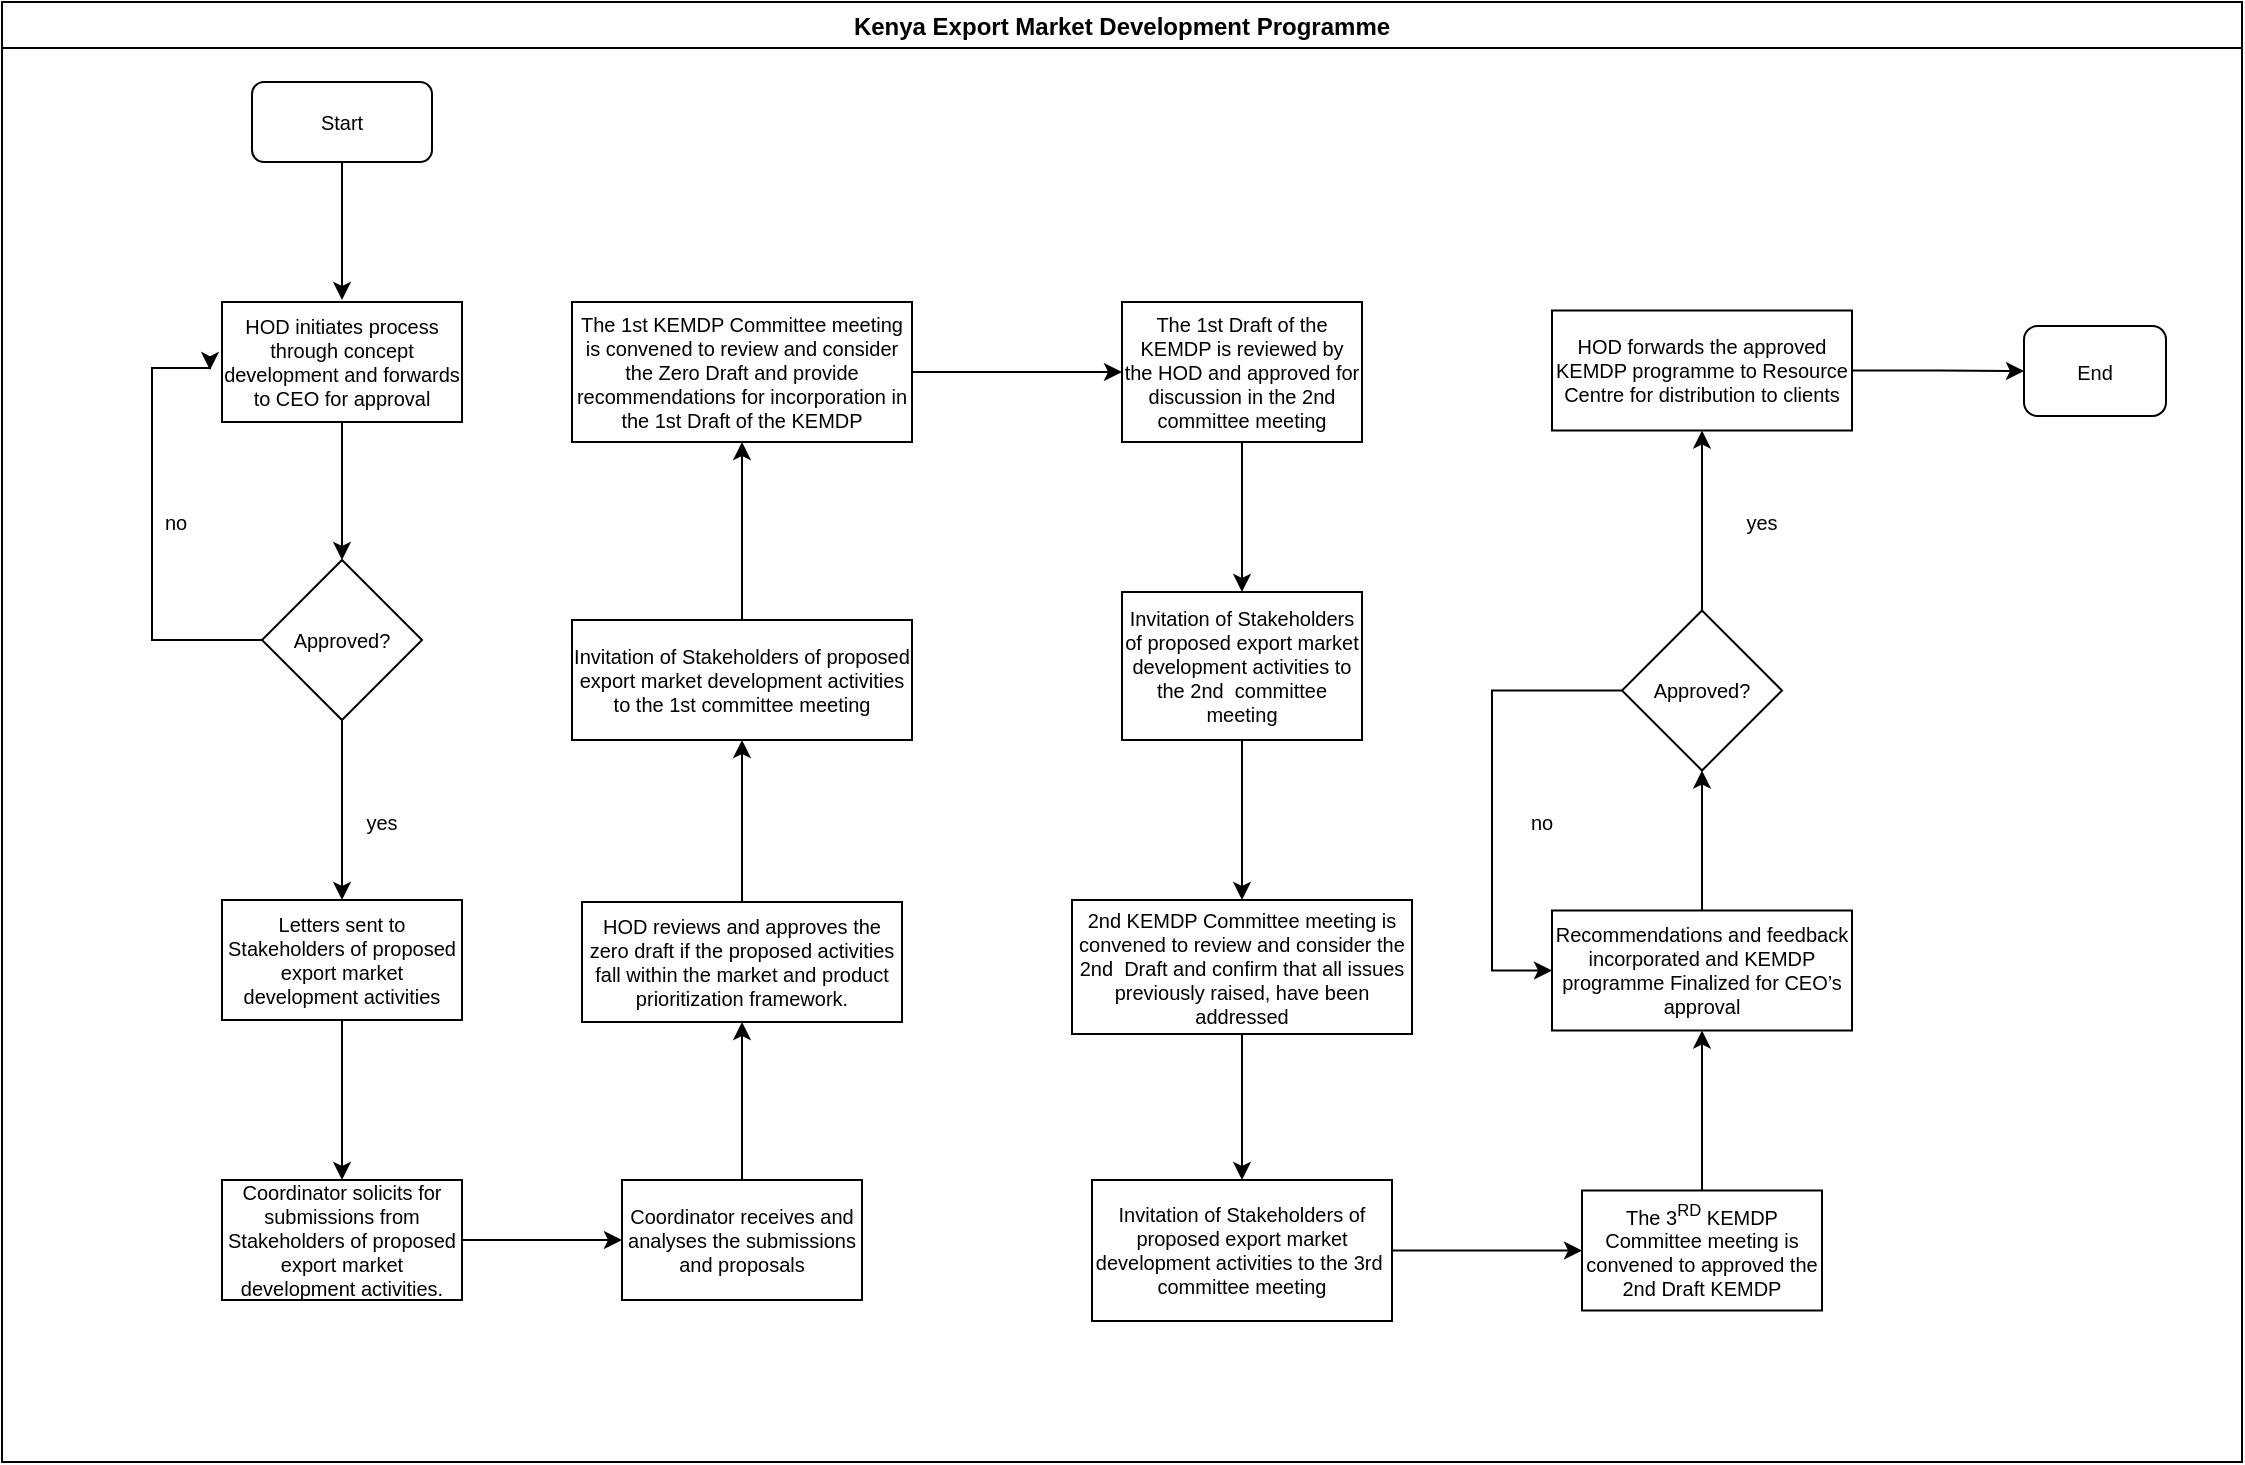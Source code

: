 <mxfile version="13.7.1" type="github">
  <diagram id="_fQHyTpFN4VD1cPMnVrm" name="Page-1">
    <mxGraphModel dx="910" dy="487" grid="1" gridSize="10" guides="1" tooltips="1" connect="1" arrows="1" fold="1" page="1" pageScale="1" pageWidth="1169" pageHeight="827" math="0" shadow="0">
      <root>
        <mxCell id="0" />
        <mxCell id="1" parent="0" />
        <mxCell id="ZYfloAIm-09mC1gvutvd-1" value="&#xa;Kenya Export Market Development Programme&#xa;" style="swimlane;" vertex="1" parent="1">
          <mxGeometry x="25" y="41" width="1120" height="730" as="geometry" />
        </mxCell>
        <mxCell id="ZYfloAIm-09mC1gvutvd-2" value="Start" style="rounded=1;whiteSpace=wrap;html=1;fontSize=10;" vertex="1" parent="ZYfloAIm-09mC1gvutvd-1">
          <mxGeometry x="125" y="40" width="90" height="40" as="geometry" />
        </mxCell>
        <mxCell id="ZYfloAIm-09mC1gvutvd-3" value="HOD initiates process through concept development and forwards to CEO for approval" style="rounded=0;whiteSpace=wrap;html=1;fontSize=10;" vertex="1" parent="ZYfloAIm-09mC1gvutvd-1">
          <mxGeometry x="110" y="150" width="120" height="60" as="geometry" />
        </mxCell>
        <mxCell id="ZYfloAIm-09mC1gvutvd-12" value="no" style="text;html=1;strokeColor=none;fillColor=none;align=center;verticalAlign=middle;whiteSpace=wrap;rounded=0;fontSize=10;" vertex="1" parent="ZYfloAIm-09mC1gvutvd-1">
          <mxGeometry x="67" y="250" width="40" height="20" as="geometry" />
        </mxCell>
        <mxCell id="ZYfloAIm-09mC1gvutvd-15" value="yes" style="text;html=1;strokeColor=none;fillColor=none;align=center;verticalAlign=middle;whiteSpace=wrap;rounded=0;fontSize=10;" vertex="1" parent="ZYfloAIm-09mC1gvutvd-1">
          <mxGeometry x="170" y="400" width="40" height="20" as="geometry" />
        </mxCell>
        <mxCell id="ZYfloAIm-09mC1gvutvd-20" value="&lt;span style=&quot;font-weight: normal&quot;&gt;&lt;font face=&quot;Arial, serif&quot;&gt;&lt;span lang=&quot;en-GB&quot;&gt;HOD reviews and approves the zero draft if the proposed activities fall within the market and product prioritization framework.&lt;/span&gt;&lt;/font&gt;&lt;/span&gt;" style="whiteSpace=wrap;html=1;rounded=0;fontSize=10;fontStyle=1;" vertex="1" parent="ZYfloAIm-09mC1gvutvd-1">
          <mxGeometry x="290" y="450" width="160" height="60" as="geometry" />
        </mxCell>
        <mxCell id="ZYfloAIm-09mC1gvutvd-42" value="yes" style="text;html=1;strokeColor=none;fillColor=none;align=center;verticalAlign=middle;whiteSpace=wrap;rounded=0;fontSize=10;" vertex="1" parent="ZYfloAIm-09mC1gvutvd-1">
          <mxGeometry x="860" y="250" width="40" height="20" as="geometry" />
        </mxCell>
        <mxCell id="ZYfloAIm-09mC1gvutvd-45" value="no" style="text;html=1;strokeColor=none;fillColor=none;align=center;verticalAlign=middle;whiteSpace=wrap;rounded=0;fontSize=10;" vertex="1" parent="ZYfloAIm-09mC1gvutvd-1">
          <mxGeometry x="750" y="400" width="40" height="20" as="geometry" />
        </mxCell>
        <mxCell id="ZYfloAIm-09mC1gvutvd-48" value="End" style="rounded=1;whiteSpace=wrap;html=1;fontSize=10;" vertex="1" parent="ZYfloAIm-09mC1gvutvd-1">
          <mxGeometry x="1011" y="162" width="71" height="45" as="geometry" />
        </mxCell>
        <mxCell id="ZYfloAIm-09mC1gvutvd-5" value="" style="edgeStyle=orthogonalEdgeStyle;rounded=0;orthogonalLoop=1;jettySize=auto;html=1;fontSize=9;" edge="1" parent="1" source="ZYfloAIm-09mC1gvutvd-2">
          <mxGeometry relative="1" as="geometry">
            <mxPoint x="195" y="190" as="targetPoint" />
          </mxGeometry>
        </mxCell>
        <mxCell id="ZYfloAIm-09mC1gvutvd-9" value="" style="edgeStyle=orthogonalEdgeStyle;rounded=0;orthogonalLoop=1;jettySize=auto;html=1;fontSize=9;entryX=-0.05;entryY=0.567;entryDx=0;entryDy=0;entryPerimeter=0;" edge="1" parent="1" source="ZYfloAIm-09mC1gvutvd-6" target="ZYfloAIm-09mC1gvutvd-3">
          <mxGeometry relative="1" as="geometry">
            <mxPoint x="95" y="360" as="targetPoint" />
            <Array as="points">
              <mxPoint x="100" y="360" />
              <mxPoint x="100" y="224" />
            </Array>
          </mxGeometry>
        </mxCell>
        <mxCell id="ZYfloAIm-09mC1gvutvd-14" value="" style="edgeStyle=orthogonalEdgeStyle;rounded=0;orthogonalLoop=1;jettySize=auto;html=1;fontSize=9;" edge="1" parent="1" source="ZYfloAIm-09mC1gvutvd-6" target="ZYfloAIm-09mC1gvutvd-13">
          <mxGeometry relative="1" as="geometry" />
        </mxCell>
        <mxCell id="ZYfloAIm-09mC1gvutvd-6" value="Approved?" style="rhombus;whiteSpace=wrap;html=1;rounded=0;fontSize=10;" vertex="1" parent="1">
          <mxGeometry x="155" y="320" width="80" height="80" as="geometry" />
        </mxCell>
        <mxCell id="ZYfloAIm-09mC1gvutvd-7" value="" style="edgeStyle=orthogonalEdgeStyle;rounded=0;orthogonalLoop=1;jettySize=auto;html=1;fontSize=9;" edge="1" parent="1" source="ZYfloAIm-09mC1gvutvd-3" target="ZYfloAIm-09mC1gvutvd-6">
          <mxGeometry relative="1" as="geometry" />
        </mxCell>
        <mxCell id="ZYfloAIm-09mC1gvutvd-17" value="" style="edgeStyle=orthogonalEdgeStyle;rounded=0;orthogonalLoop=1;jettySize=auto;html=1;fontSize=10;" edge="1" parent="1" source="ZYfloAIm-09mC1gvutvd-13" target="ZYfloAIm-09mC1gvutvd-16">
          <mxGeometry relative="1" as="geometry" />
        </mxCell>
        <mxCell id="ZYfloAIm-09mC1gvutvd-13" value="&lt;span style=&quot;font-weight: normal&quot;&gt;&lt;font style=&quot;font-size: 10px&quot; face=&quot;Arial, serif&quot;&gt;&lt;span style=&quot;font-size: 10px&quot; lang=&quot;en-GB&quot;&gt;&lt;span style=&quot;font-size: 10px&quot;&gt;Letters sent&lt;/span&gt;&lt;/span&gt;&lt;/font&gt;&lt;/span&gt;&lt;span style=&quot;font-weight: normal&quot;&gt;&lt;font style=&quot;font-size: 10px&quot; face=&quot;Arial, serif&quot;&gt;&lt;span style=&quot;font-size: 10px&quot; lang=&quot;en-GB&quot;&gt;&lt;span style=&quot;font-size: 10px&quot;&gt; to Stakeholders of proposed export market development activities &lt;/span&gt;&lt;/span&gt;&lt;/font&gt;&lt;br style=&quot;font-size: 10px&quot;&gt;&lt;/span&gt;" style="whiteSpace=wrap;html=1;rounded=0;fontSize=10;fontStyle=1" vertex="1" parent="1">
          <mxGeometry x="135" y="490" width="120" height="60" as="geometry" />
        </mxCell>
        <mxCell id="ZYfloAIm-09mC1gvutvd-19" value="" style="edgeStyle=orthogonalEdgeStyle;rounded=0;orthogonalLoop=1;jettySize=auto;html=1;fontSize=10;" edge="1" parent="1" source="ZYfloAIm-09mC1gvutvd-16" target="ZYfloAIm-09mC1gvutvd-18">
          <mxGeometry relative="1" as="geometry" />
        </mxCell>
        <mxCell id="ZYfloAIm-09mC1gvutvd-16" value="&lt;span style=&quot;font-weight: normal&quot;&gt;&lt;font face=&quot;Arial, serif&quot;&gt;&lt;span lang=&quot;en-GB&quot;&gt;Coordinator&lt;/span&gt;&lt;/font&gt;&lt;/span&gt;&lt;span style=&quot;font-weight: normal&quot;&gt;&lt;font face=&quot;Arial, serif&quot;&gt;&lt;span lang=&quot;en-GB&quot;&gt; solicits for submissions from Stakeholders of proposed export market&lt;/span&gt;&lt;/font&gt;&lt;/span&gt;&lt;span style=&quot;font-weight: normal&quot;&gt;&lt;font face=&quot;Arial, serif&quot;&gt;&lt;span lang=&quot;en-GB&quot;&gt; development activities.&lt;/span&gt;&lt;/font&gt;&lt;/span&gt;" style="whiteSpace=wrap;html=1;rounded=0;fontSize=10;fontStyle=1;" vertex="1" parent="1">
          <mxGeometry x="135" y="630" width="120" height="60" as="geometry" />
        </mxCell>
        <mxCell id="ZYfloAIm-09mC1gvutvd-21" value="" style="edgeStyle=orthogonalEdgeStyle;rounded=0;orthogonalLoop=1;jettySize=auto;html=1;fontSize=10;" edge="1" parent="1" source="ZYfloAIm-09mC1gvutvd-18" target="ZYfloAIm-09mC1gvutvd-20">
          <mxGeometry relative="1" as="geometry" />
        </mxCell>
        <mxCell id="ZYfloAIm-09mC1gvutvd-18" value="&lt;span style=&quot;font-weight: normal&quot;&gt;&lt;font face=&quot;Arial, serif&quot;&gt;&lt;span lang=&quot;en-GB&quot;&gt;Coordinator receives and analyses the submissions and proposals&lt;/span&gt;&lt;/font&gt;&lt;/span&gt;&lt;br/&gt;" style="whiteSpace=wrap;html=1;rounded=0;fontSize=10;fontStyle=1;" vertex="1" parent="1">
          <mxGeometry x="335" y="630" width="120" height="60" as="geometry" />
        </mxCell>
        <mxCell id="ZYfloAIm-09mC1gvutvd-25" value="" style="edgeStyle=orthogonalEdgeStyle;rounded=0;orthogonalLoop=1;jettySize=auto;html=1;fontSize=10;" edge="1" parent="1" source="ZYfloAIm-09mC1gvutvd-22" target="ZYfloAIm-09mC1gvutvd-24">
          <mxGeometry relative="1" as="geometry" />
        </mxCell>
        <mxCell id="ZYfloAIm-09mC1gvutvd-22" value="&lt;font face=&quot;Arial, serif&quot;&gt;&lt;span lang=&quot;en-GB&quot;&gt;Invitation of Stakeholders of proposed export market development activities to the 1st committee meeting&lt;/span&gt;&lt;/font&gt;" style="whiteSpace=wrap;html=1;rounded=0;fontSize=10;fontStyle=0;" vertex="1" parent="1">
          <mxGeometry x="310" y="350" width="170" height="60" as="geometry" />
        </mxCell>
        <mxCell id="ZYfloAIm-09mC1gvutvd-23" value="" style="edgeStyle=orthogonalEdgeStyle;rounded=0;orthogonalLoop=1;jettySize=auto;html=1;fontSize=10;" edge="1" parent="1" source="ZYfloAIm-09mC1gvutvd-20" target="ZYfloAIm-09mC1gvutvd-22">
          <mxGeometry relative="1" as="geometry" />
        </mxCell>
        <mxCell id="ZYfloAIm-09mC1gvutvd-27" value="" style="edgeStyle=orthogonalEdgeStyle;rounded=0;orthogonalLoop=1;jettySize=auto;html=1;fontSize=10;" edge="1" parent="1" source="ZYfloAIm-09mC1gvutvd-24" target="ZYfloAIm-09mC1gvutvd-26">
          <mxGeometry relative="1" as="geometry" />
        </mxCell>
        <mxCell id="ZYfloAIm-09mC1gvutvd-24" value="The 1st KEMDP Committee meeting is convened to review and consider the Zero Draft and provide recommendations for incorporation in the 1st Draft of the KEMDP" style="whiteSpace=wrap;html=1;rounded=0;fontSize=10;fontStyle=0;" vertex="1" parent="1">
          <mxGeometry x="310" y="191" width="170" height="70" as="geometry" />
        </mxCell>
        <mxCell id="ZYfloAIm-09mC1gvutvd-29" value="" style="edgeStyle=orthogonalEdgeStyle;rounded=0;orthogonalLoop=1;jettySize=auto;html=1;fontSize=10;" edge="1" parent="1" source="ZYfloAIm-09mC1gvutvd-26" target="ZYfloAIm-09mC1gvutvd-28">
          <mxGeometry relative="1" as="geometry" />
        </mxCell>
        <mxCell id="ZYfloAIm-09mC1gvutvd-26" value="The 1st Draft of the KEMDP is reviewed by the HOD and approved for discussion in the 2nd committee meeting" style="whiteSpace=wrap;html=1;rounded=0;fontSize=10;fontStyle=0;" vertex="1" parent="1">
          <mxGeometry x="585" y="191" width="120" height="70" as="geometry" />
        </mxCell>
        <mxCell id="ZYfloAIm-09mC1gvutvd-31" value="" style="edgeStyle=orthogonalEdgeStyle;rounded=0;orthogonalLoop=1;jettySize=auto;html=1;fontSize=10;" edge="1" parent="1" source="ZYfloAIm-09mC1gvutvd-28" target="ZYfloAIm-09mC1gvutvd-30">
          <mxGeometry relative="1" as="geometry" />
        </mxCell>
        <mxCell id="ZYfloAIm-09mC1gvutvd-28" value="Invitation of Stakeholders of proposed export market development activities to the 2nd&amp;nbsp; committee meeting" style="whiteSpace=wrap;html=1;rounded=0;fontSize=10;fontStyle=0;" vertex="1" parent="1">
          <mxGeometry x="585" y="336" width="120" height="74" as="geometry" />
        </mxCell>
        <mxCell id="ZYfloAIm-09mC1gvutvd-33" value="" style="edgeStyle=orthogonalEdgeStyle;rounded=0;orthogonalLoop=1;jettySize=auto;html=1;fontSize=10;" edge="1" parent="1" source="ZYfloAIm-09mC1gvutvd-30" target="ZYfloAIm-09mC1gvutvd-32">
          <mxGeometry relative="1" as="geometry" />
        </mxCell>
        <mxCell id="ZYfloAIm-09mC1gvutvd-30" value="2nd KEMDP Committee meeting is convened to review and consider the 2nd&amp;nbsp; Draft and confirm that all issues previously raised, have been addressed" style="whiteSpace=wrap;html=1;rounded=0;fontSize=10;fontStyle=0;" vertex="1" parent="1">
          <mxGeometry x="560" y="490" width="170" height="67" as="geometry" />
        </mxCell>
        <mxCell id="ZYfloAIm-09mC1gvutvd-35" value="" style="edgeStyle=orthogonalEdgeStyle;rounded=0;orthogonalLoop=1;jettySize=auto;html=1;fontSize=10;" edge="1" parent="1" source="ZYfloAIm-09mC1gvutvd-32" target="ZYfloAIm-09mC1gvutvd-34">
          <mxGeometry relative="1" as="geometry" />
        </mxCell>
        <mxCell id="ZYfloAIm-09mC1gvutvd-32" value="Invitation of Stakeholders of proposed export market development activities to the 3rd&amp;nbsp; committee meeting" style="whiteSpace=wrap;html=1;rounded=0;fontSize=10;fontStyle=0;" vertex="1" parent="1">
          <mxGeometry x="570" y="630" width="150" height="70.5" as="geometry" />
        </mxCell>
        <mxCell id="ZYfloAIm-09mC1gvutvd-37" value="" style="edgeStyle=orthogonalEdgeStyle;rounded=0;orthogonalLoop=1;jettySize=auto;html=1;fontSize=10;" edge="1" parent="1" source="ZYfloAIm-09mC1gvutvd-34" target="ZYfloAIm-09mC1gvutvd-36">
          <mxGeometry relative="1" as="geometry" />
        </mxCell>
        <mxCell id="ZYfloAIm-09mC1gvutvd-34" value="&lt;font face=&quot;Arial, serif&quot;&gt;&lt;span lang=&quot;en-GB&quot;&gt;The 3&lt;/span&gt;&lt;/font&gt;&lt;sup&gt;&lt;font face=&quot;Arial, serif&quot;&gt;&lt;span lang=&quot;en-GB&quot;&gt;RD&lt;/span&gt;&lt;/font&gt;&lt;/sup&gt;&lt;font face=&quot;Arial, serif&quot;&gt;&lt;span lang=&quot;en-GB&quot;&gt; KEMDP Committee meeting is convened to &lt;/span&gt;&lt;/font&gt;&lt;font color=&quot;#000000&quot;&gt;&lt;font face=&quot;Arial, serif&quot;&gt;approve&lt;/font&gt;&lt;/font&gt;&lt;font color=&quot;#000000&quot;&gt;&lt;font face=&quot;Arial, serif&quot;&gt;d the 2nd Draft KEMDP&lt;/font&gt;&lt;/font&gt;" style="whiteSpace=wrap;html=1;rounded=0;fontSize=10;fontStyle=0;" vertex="1" parent="1">
          <mxGeometry x="815" y="635.25" width="120" height="60" as="geometry" />
        </mxCell>
        <mxCell id="ZYfloAIm-09mC1gvutvd-39" value="" style="edgeStyle=orthogonalEdgeStyle;rounded=0;orthogonalLoop=1;jettySize=auto;html=1;fontSize=10;" edge="1" parent="1" source="ZYfloAIm-09mC1gvutvd-36" target="ZYfloAIm-09mC1gvutvd-38">
          <mxGeometry relative="1" as="geometry" />
        </mxCell>
        <mxCell id="ZYfloAIm-09mC1gvutvd-36" value="Recommendations and feedback incorporated and KEMDP programme Finalized for CEO’s approval" style="whiteSpace=wrap;html=1;rounded=0;fontSize=10;fontStyle=0;" vertex="1" parent="1">
          <mxGeometry x="800" y="495.25" width="150" height="60" as="geometry" />
        </mxCell>
        <mxCell id="ZYfloAIm-09mC1gvutvd-41" value="" style="edgeStyle=orthogonalEdgeStyle;rounded=0;orthogonalLoop=1;jettySize=auto;html=1;fontSize=10;" edge="1" parent="1" source="ZYfloAIm-09mC1gvutvd-38" target="ZYfloAIm-09mC1gvutvd-40">
          <mxGeometry relative="1" as="geometry" />
        </mxCell>
        <mxCell id="ZYfloAIm-09mC1gvutvd-44" value="" style="edgeStyle=orthogonalEdgeStyle;rounded=0;orthogonalLoop=1;jettySize=auto;html=1;fontSize=10;entryX=0;entryY=0.5;entryDx=0;entryDy=0;" edge="1" parent="1" source="ZYfloAIm-09mC1gvutvd-38" target="ZYfloAIm-09mC1gvutvd-36">
          <mxGeometry relative="1" as="geometry">
            <mxPoint x="775" y="385.25" as="targetPoint" />
            <Array as="points">
              <mxPoint x="770" y="385" />
              <mxPoint x="770" y="525" />
            </Array>
          </mxGeometry>
        </mxCell>
        <mxCell id="ZYfloAIm-09mC1gvutvd-38" value="Approved?" style="rhombus;whiteSpace=wrap;html=1;rounded=0;fontSize=10;fontStyle=0;" vertex="1" parent="1">
          <mxGeometry x="835" y="345.25" width="80" height="80" as="geometry" />
        </mxCell>
        <mxCell id="ZYfloAIm-09mC1gvutvd-47" value="" style="edgeStyle=orthogonalEdgeStyle;rounded=0;orthogonalLoop=1;jettySize=auto;html=1;fontSize=10;entryX=0;entryY=0.5;entryDx=0;entryDy=0;" edge="1" parent="1" source="ZYfloAIm-09mC1gvutvd-40" target="ZYfloAIm-09mC1gvutvd-48">
          <mxGeometry relative="1" as="geometry">
            <mxPoint x="1045" y="225.25" as="targetPoint" />
          </mxGeometry>
        </mxCell>
        <mxCell id="ZYfloAIm-09mC1gvutvd-40" value="HOD forwards the approved KEMDP programme to Resource Centre for distribution to clients" style="whiteSpace=wrap;html=1;rounded=0;fontSize=10;fontStyle=0;" vertex="1" parent="1">
          <mxGeometry x="800" y="195.25" width="150" height="60" as="geometry" />
        </mxCell>
      </root>
    </mxGraphModel>
  </diagram>
</mxfile>
